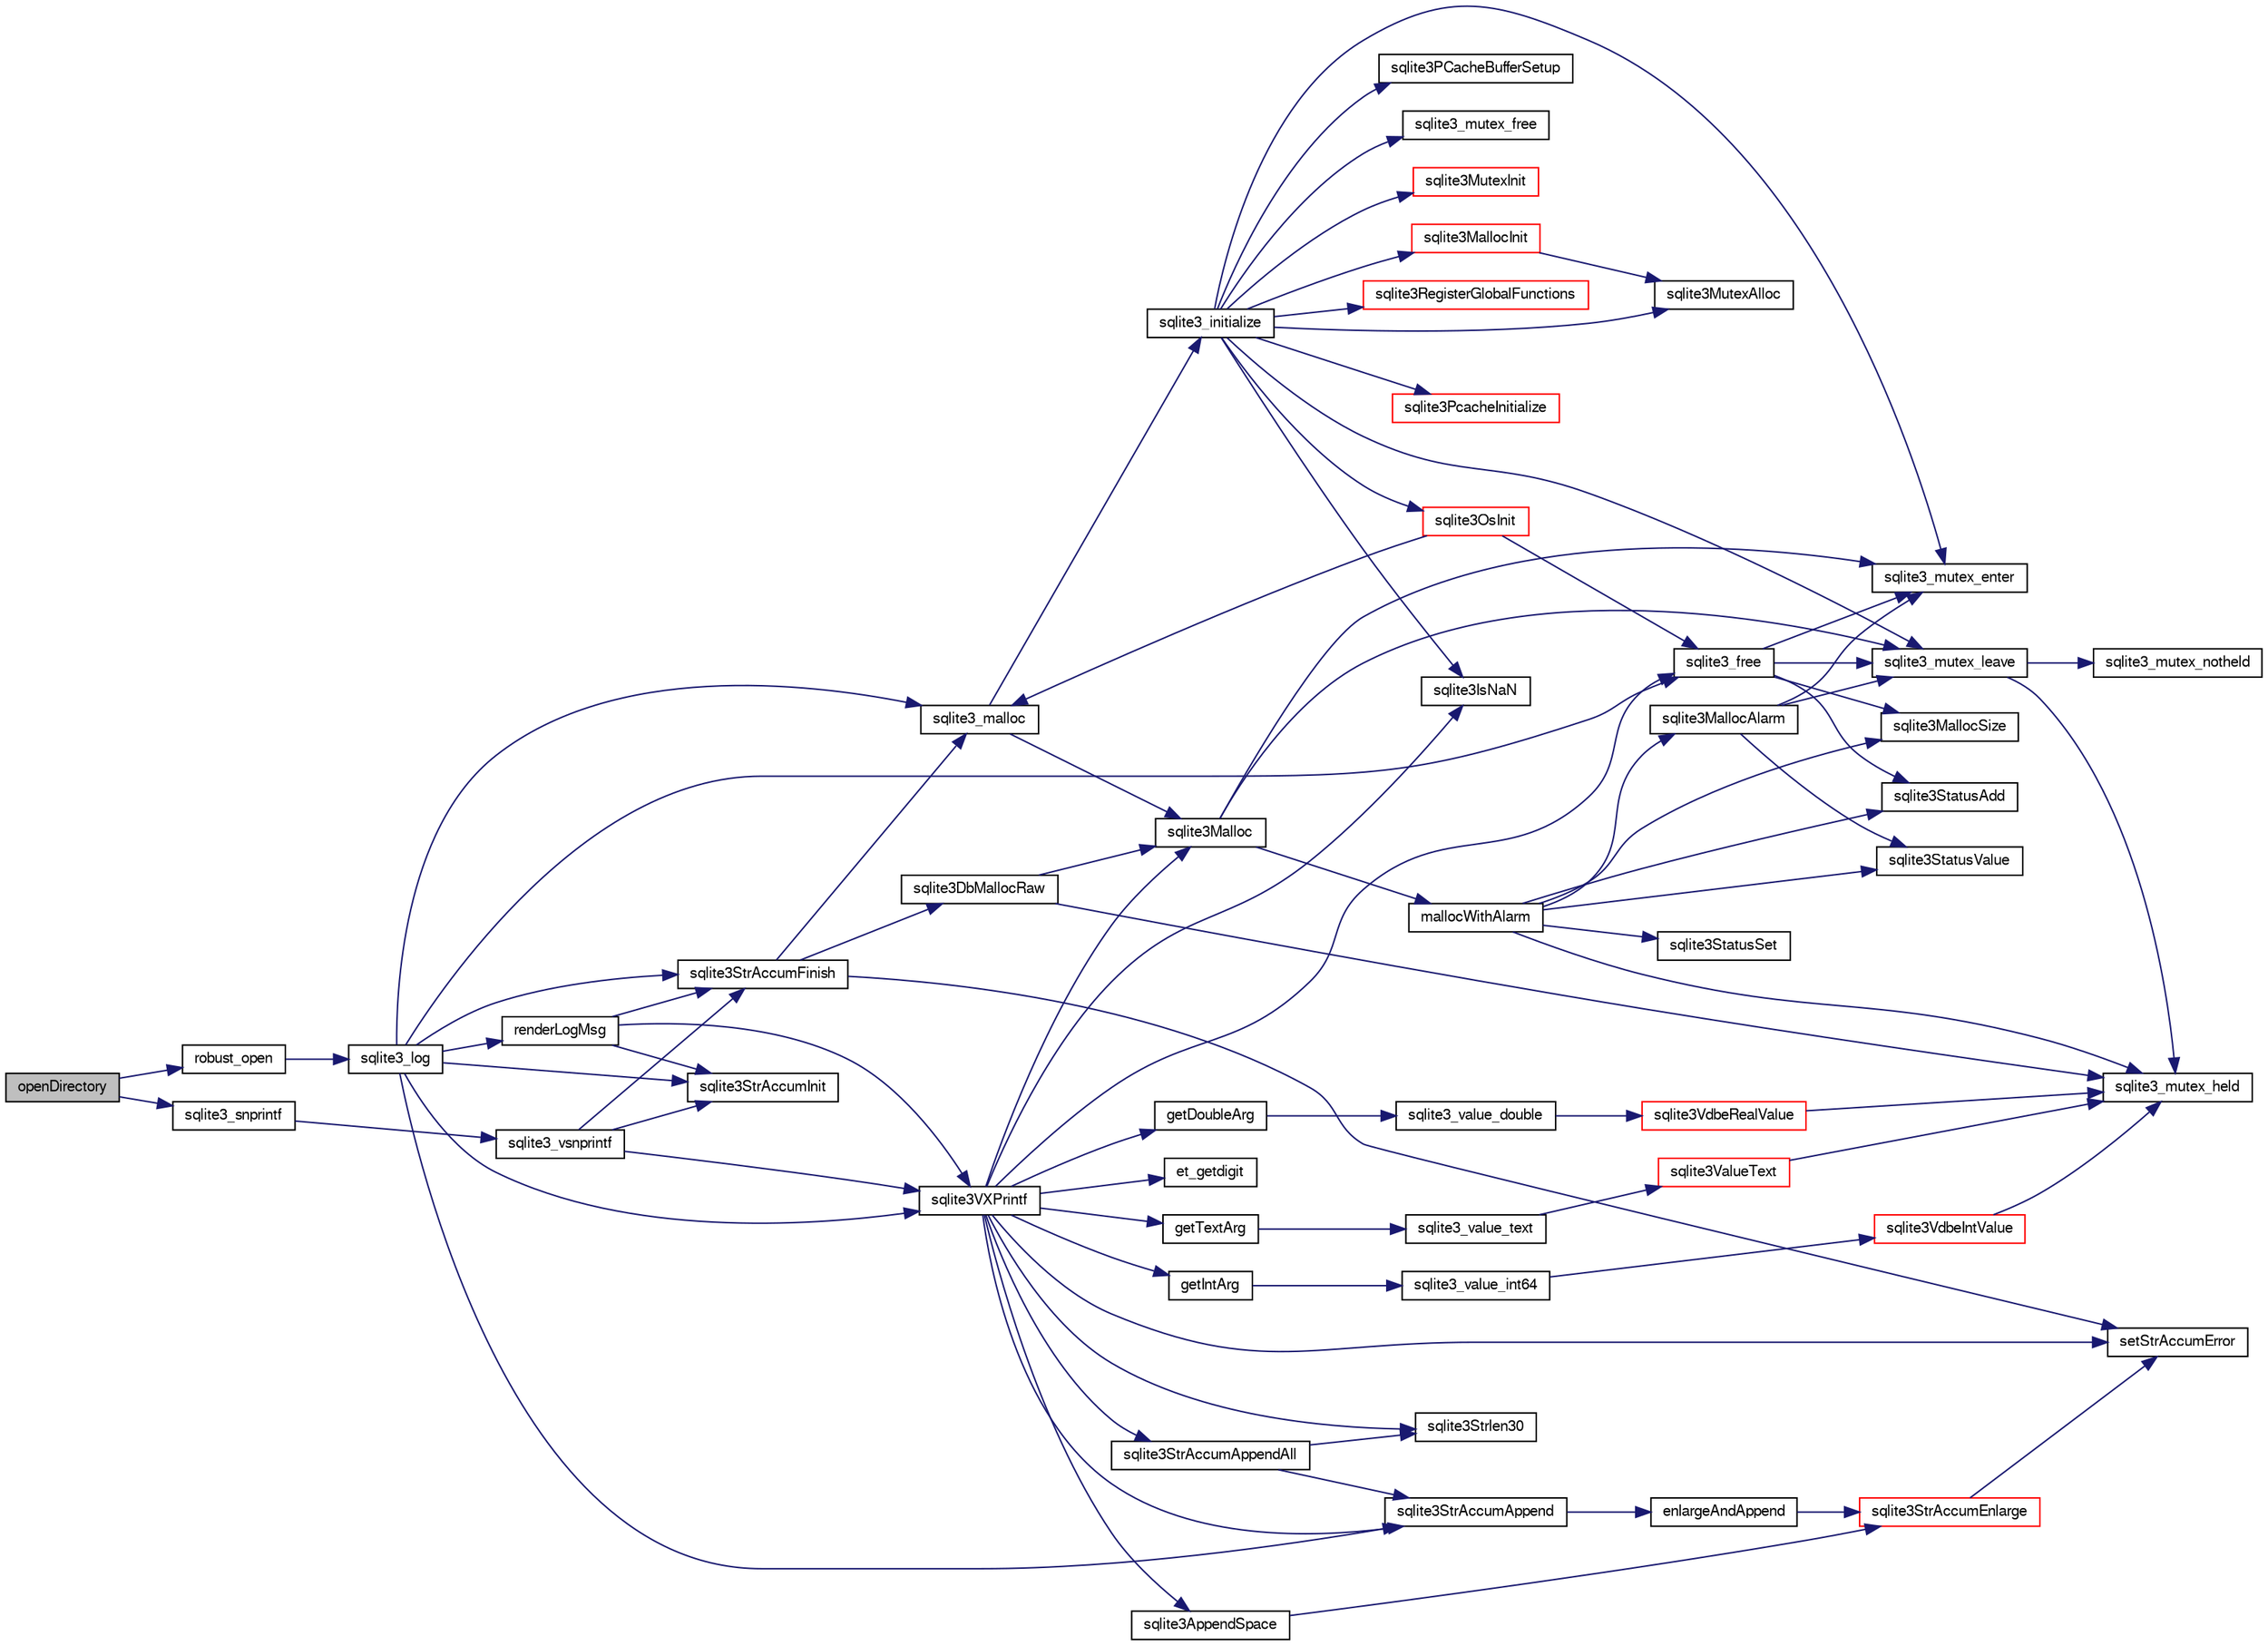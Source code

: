 digraph "openDirectory"
{
  edge [fontname="FreeSans",fontsize="10",labelfontname="FreeSans",labelfontsize="10"];
  node [fontname="FreeSans",fontsize="10",shape=record];
  rankdir="LR";
  Node187251 [label="openDirectory",height=0.2,width=0.4,color="black", fillcolor="grey75", style="filled", fontcolor="black"];
  Node187251 -> Node187252 [color="midnightblue",fontsize="10",style="solid",fontname="FreeSans"];
  Node187252 [label="sqlite3_snprintf",height=0.2,width=0.4,color="black", fillcolor="white", style="filled",URL="$sqlite3_8c.html#aa2695a752e971577f5784122f2013c40"];
  Node187252 -> Node187253 [color="midnightblue",fontsize="10",style="solid",fontname="FreeSans"];
  Node187253 [label="sqlite3_vsnprintf",height=0.2,width=0.4,color="black", fillcolor="white", style="filled",URL="$sqlite3_8c.html#a0862c03aea71d62847e452aa655add42"];
  Node187253 -> Node187254 [color="midnightblue",fontsize="10",style="solid",fontname="FreeSans"];
  Node187254 [label="sqlite3StrAccumInit",height=0.2,width=0.4,color="black", fillcolor="white", style="filled",URL="$sqlite3_8c.html#aabf95e113b9d54d519cd15a56215f560"];
  Node187253 -> Node187255 [color="midnightblue",fontsize="10",style="solid",fontname="FreeSans"];
  Node187255 [label="sqlite3VXPrintf",height=0.2,width=0.4,color="black", fillcolor="white", style="filled",URL="$sqlite3_8c.html#a63c25806c9bd4a2b76f9a0eb232c6bde"];
  Node187255 -> Node187256 [color="midnightblue",fontsize="10",style="solid",fontname="FreeSans"];
  Node187256 [label="sqlite3StrAccumAppend",height=0.2,width=0.4,color="black", fillcolor="white", style="filled",URL="$sqlite3_8c.html#a56664fa33def33c5a5245b623441d5e0"];
  Node187256 -> Node187257 [color="midnightblue",fontsize="10",style="solid",fontname="FreeSans"];
  Node187257 [label="enlargeAndAppend",height=0.2,width=0.4,color="black", fillcolor="white", style="filled",URL="$sqlite3_8c.html#a25b21e61dc0883d849890eaa8a18088a"];
  Node187257 -> Node187258 [color="midnightblue",fontsize="10",style="solid",fontname="FreeSans"];
  Node187258 [label="sqlite3StrAccumEnlarge",height=0.2,width=0.4,color="red", fillcolor="white", style="filled",URL="$sqlite3_8c.html#a38976500a97c69d65086eeccca82dd96"];
  Node187258 -> Node187259 [color="midnightblue",fontsize="10",style="solid",fontname="FreeSans"];
  Node187259 [label="setStrAccumError",height=0.2,width=0.4,color="black", fillcolor="white", style="filled",URL="$sqlite3_8c.html#a3dc479a1fc8ba1ab8edfe51f8a0b102c"];
  Node187255 -> Node187528 [color="midnightblue",fontsize="10",style="solid",fontname="FreeSans"];
  Node187528 [label="getIntArg",height=0.2,width=0.4,color="black", fillcolor="white", style="filled",URL="$sqlite3_8c.html#abff258963dbd9205fb299851a64c67be"];
  Node187528 -> Node187412 [color="midnightblue",fontsize="10",style="solid",fontname="FreeSans"];
  Node187412 [label="sqlite3_value_int64",height=0.2,width=0.4,color="black", fillcolor="white", style="filled",URL="$sqlite3_8c.html#ab38d8627f4750672e72712df0b709e0d"];
  Node187412 -> Node187400 [color="midnightblue",fontsize="10",style="solid",fontname="FreeSans"];
  Node187400 [label="sqlite3VdbeIntValue",height=0.2,width=0.4,color="red", fillcolor="white", style="filled",URL="$sqlite3_8c.html#a3dc28e3bfdbecf81633c3697a3aacd45"];
  Node187400 -> Node187262 [color="midnightblue",fontsize="10",style="solid",fontname="FreeSans"];
  Node187262 [label="sqlite3_mutex_held",height=0.2,width=0.4,color="black", fillcolor="white", style="filled",URL="$sqlite3_8c.html#acf77da68932b6bc163c5e68547ecc3e7"];
  Node187255 -> Node187274 [color="midnightblue",fontsize="10",style="solid",fontname="FreeSans"];
  Node187274 [label="sqlite3Malloc",height=0.2,width=0.4,color="black", fillcolor="white", style="filled",URL="$sqlite3_8c.html#a361a2eaa846b1885f123abe46f5d8b2b"];
  Node187274 -> Node187268 [color="midnightblue",fontsize="10",style="solid",fontname="FreeSans"];
  Node187268 [label="sqlite3_mutex_enter",height=0.2,width=0.4,color="black", fillcolor="white", style="filled",URL="$sqlite3_8c.html#a1c12cde690bd89f104de5cbad12a6bf5"];
  Node187274 -> Node187275 [color="midnightblue",fontsize="10",style="solid",fontname="FreeSans"];
  Node187275 [label="mallocWithAlarm",height=0.2,width=0.4,color="black", fillcolor="white", style="filled",URL="$sqlite3_8c.html#ab070d5cf8e48ec8a6a43cf025d48598b"];
  Node187275 -> Node187262 [color="midnightblue",fontsize="10",style="solid",fontname="FreeSans"];
  Node187275 -> Node187276 [color="midnightblue",fontsize="10",style="solid",fontname="FreeSans"];
  Node187276 [label="sqlite3StatusSet",height=0.2,width=0.4,color="black", fillcolor="white", style="filled",URL="$sqlite3_8c.html#afec7586c01fcb5ea17dc9d7725a589d9"];
  Node187275 -> Node187277 [color="midnightblue",fontsize="10",style="solid",fontname="FreeSans"];
  Node187277 [label="sqlite3StatusValue",height=0.2,width=0.4,color="black", fillcolor="white", style="filled",URL="$sqlite3_8c.html#a30b8ac296c6e200c1fa57708d52c6ef6"];
  Node187275 -> Node187278 [color="midnightblue",fontsize="10",style="solid",fontname="FreeSans"];
  Node187278 [label="sqlite3MallocAlarm",height=0.2,width=0.4,color="black", fillcolor="white", style="filled",URL="$sqlite3_8c.html#ada66988e8471d1198f3219c062377508"];
  Node187278 -> Node187277 [color="midnightblue",fontsize="10",style="solid",fontname="FreeSans"];
  Node187278 -> Node187270 [color="midnightblue",fontsize="10",style="solid",fontname="FreeSans"];
  Node187270 [label="sqlite3_mutex_leave",height=0.2,width=0.4,color="black", fillcolor="white", style="filled",URL="$sqlite3_8c.html#a5838d235601dbd3c1fa993555c6bcc93"];
  Node187270 -> Node187262 [color="midnightblue",fontsize="10",style="solid",fontname="FreeSans"];
  Node187270 -> Node187271 [color="midnightblue",fontsize="10",style="solid",fontname="FreeSans"];
  Node187271 [label="sqlite3_mutex_notheld",height=0.2,width=0.4,color="black", fillcolor="white", style="filled",URL="$sqlite3_8c.html#a83967c837c1c000d3b5adcfaa688f5dc"];
  Node187278 -> Node187268 [color="midnightblue",fontsize="10",style="solid",fontname="FreeSans"];
  Node187275 -> Node187265 [color="midnightblue",fontsize="10",style="solid",fontname="FreeSans"];
  Node187265 [label="sqlite3MallocSize",height=0.2,width=0.4,color="black", fillcolor="white", style="filled",URL="$sqlite3_8c.html#acf5d2a5f35270bafb050bd2def576955"];
  Node187275 -> Node187269 [color="midnightblue",fontsize="10",style="solid",fontname="FreeSans"];
  Node187269 [label="sqlite3StatusAdd",height=0.2,width=0.4,color="black", fillcolor="white", style="filled",URL="$sqlite3_8c.html#afa029f93586aeab4cc85360905dae9cd"];
  Node187274 -> Node187270 [color="midnightblue",fontsize="10",style="solid",fontname="FreeSans"];
  Node187255 -> Node187259 [color="midnightblue",fontsize="10",style="solid",fontname="FreeSans"];
  Node187255 -> Node187529 [color="midnightblue",fontsize="10",style="solid",fontname="FreeSans"];
  Node187529 [label="getDoubleArg",height=0.2,width=0.4,color="black", fillcolor="white", style="filled",URL="$sqlite3_8c.html#a1cf25120072c85bd261983b24c12c3d9"];
  Node187529 -> Node187416 [color="midnightblue",fontsize="10",style="solid",fontname="FreeSans"];
  Node187416 [label="sqlite3_value_double",height=0.2,width=0.4,color="black", fillcolor="white", style="filled",URL="$sqlite3_8c.html#a3e50c1a2dd484a8b6911c9d163816b88"];
  Node187416 -> Node187417 [color="midnightblue",fontsize="10",style="solid",fontname="FreeSans"];
  Node187417 [label="sqlite3VdbeRealValue",height=0.2,width=0.4,color="red", fillcolor="white", style="filled",URL="$sqlite3_8c.html#a5bf943a4f9a5516911b3bc610e3d64e0"];
  Node187417 -> Node187262 [color="midnightblue",fontsize="10",style="solid",fontname="FreeSans"];
  Node187255 -> Node187421 [color="midnightblue",fontsize="10",style="solid",fontname="FreeSans"];
  Node187421 [label="sqlite3IsNaN",height=0.2,width=0.4,color="black", fillcolor="white", style="filled",URL="$sqlite3_8c.html#aed4d78203877c3486765ccbc7feebb50"];
  Node187255 -> Node187341 [color="midnightblue",fontsize="10",style="solid",fontname="FreeSans"];
  Node187341 [label="sqlite3Strlen30",height=0.2,width=0.4,color="black", fillcolor="white", style="filled",URL="$sqlite3_8c.html#a3dcd80ba41f1a308193dee74857b62a7"];
  Node187255 -> Node187530 [color="midnightblue",fontsize="10",style="solid",fontname="FreeSans"];
  Node187530 [label="et_getdigit",height=0.2,width=0.4,color="black", fillcolor="white", style="filled",URL="$sqlite3_8c.html#a40c5a308749ad07cc2397a53e081bff0"];
  Node187255 -> Node187531 [color="midnightblue",fontsize="10",style="solid",fontname="FreeSans"];
  Node187531 [label="getTextArg",height=0.2,width=0.4,color="black", fillcolor="white", style="filled",URL="$sqlite3_8c.html#afbb41850423ef20071cefaab0431e04d"];
  Node187531 -> Node187346 [color="midnightblue",fontsize="10",style="solid",fontname="FreeSans"];
  Node187346 [label="sqlite3_value_text",height=0.2,width=0.4,color="black", fillcolor="white", style="filled",URL="$sqlite3_8c.html#aef2ace3239e6dd59c74110faa70f8171"];
  Node187346 -> Node187347 [color="midnightblue",fontsize="10",style="solid",fontname="FreeSans"];
  Node187347 [label="sqlite3ValueText",height=0.2,width=0.4,color="red", fillcolor="white", style="filled",URL="$sqlite3_8c.html#ad567a94e52d1adf81f4857fdba00a59b"];
  Node187347 -> Node187262 [color="midnightblue",fontsize="10",style="solid",fontname="FreeSans"];
  Node187255 -> Node187532 [color="midnightblue",fontsize="10",style="solid",fontname="FreeSans"];
  Node187532 [label="sqlite3StrAccumAppendAll",height=0.2,width=0.4,color="black", fillcolor="white", style="filled",URL="$sqlite3_8c.html#acaf8f3e4f99a3c3a4a77e9c987547289"];
  Node187532 -> Node187256 [color="midnightblue",fontsize="10",style="solid",fontname="FreeSans"];
  Node187532 -> Node187341 [color="midnightblue",fontsize="10",style="solid",fontname="FreeSans"];
  Node187255 -> Node187533 [color="midnightblue",fontsize="10",style="solid",fontname="FreeSans"];
  Node187533 [label="sqlite3AppendSpace",height=0.2,width=0.4,color="black", fillcolor="white", style="filled",URL="$sqlite3_8c.html#aefd38a5afc0020d4a93855c3ee7c63a8"];
  Node187533 -> Node187258 [color="midnightblue",fontsize="10",style="solid",fontname="FreeSans"];
  Node187255 -> Node187267 [color="midnightblue",fontsize="10",style="solid",fontname="FreeSans"];
  Node187267 [label="sqlite3_free",height=0.2,width=0.4,color="black", fillcolor="white", style="filled",URL="$sqlite3_8c.html#a6552349e36a8a691af5487999ab09519"];
  Node187267 -> Node187268 [color="midnightblue",fontsize="10",style="solid",fontname="FreeSans"];
  Node187267 -> Node187269 [color="midnightblue",fontsize="10",style="solid",fontname="FreeSans"];
  Node187267 -> Node187265 [color="midnightblue",fontsize="10",style="solid",fontname="FreeSans"];
  Node187267 -> Node187270 [color="midnightblue",fontsize="10",style="solid",fontname="FreeSans"];
  Node187253 -> Node187305 [color="midnightblue",fontsize="10",style="solid",fontname="FreeSans"];
  Node187305 [label="sqlite3StrAccumFinish",height=0.2,width=0.4,color="black", fillcolor="white", style="filled",URL="$sqlite3_8c.html#adb7f26b10ac1b847db6f000ef4c2e2ba"];
  Node187305 -> Node187273 [color="midnightblue",fontsize="10",style="solid",fontname="FreeSans"];
  Node187273 [label="sqlite3DbMallocRaw",height=0.2,width=0.4,color="black", fillcolor="white", style="filled",URL="$sqlite3_8c.html#abbe8be0cf7175e11ddc3e2218fad924e"];
  Node187273 -> Node187262 [color="midnightblue",fontsize="10",style="solid",fontname="FreeSans"];
  Node187273 -> Node187274 [color="midnightblue",fontsize="10",style="solid",fontname="FreeSans"];
  Node187305 -> Node187306 [color="midnightblue",fontsize="10",style="solid",fontname="FreeSans"];
  Node187306 [label="sqlite3_malloc",height=0.2,width=0.4,color="black", fillcolor="white", style="filled",URL="$sqlite3_8c.html#ac79dba55fc32b6a840cf5a9769bce7cd"];
  Node187306 -> Node187280 [color="midnightblue",fontsize="10",style="solid",fontname="FreeSans"];
  Node187280 [label="sqlite3_initialize",height=0.2,width=0.4,color="black", fillcolor="white", style="filled",URL="$sqlite3_8c.html#ab0c0ee2d5d4cf8b28e9572296a8861df"];
  Node187280 -> Node187281 [color="midnightblue",fontsize="10",style="solid",fontname="FreeSans"];
  Node187281 [label="sqlite3MutexInit",height=0.2,width=0.4,color="red", fillcolor="white", style="filled",URL="$sqlite3_8c.html#a7906afcdd1cdb3d0007eb932398a1158"];
  Node187280 -> Node187299 [color="midnightblue",fontsize="10",style="solid",fontname="FreeSans"];
  Node187299 [label="sqlite3MutexAlloc",height=0.2,width=0.4,color="black", fillcolor="white", style="filled",URL="$sqlite3_8c.html#a0e3f432ee581f6876b590e7ad7e84e19"];
  Node187280 -> Node187268 [color="midnightblue",fontsize="10",style="solid",fontname="FreeSans"];
  Node187280 -> Node187300 [color="midnightblue",fontsize="10",style="solid",fontname="FreeSans"];
  Node187300 [label="sqlite3MallocInit",height=0.2,width=0.4,color="red", fillcolor="white", style="filled",URL="$sqlite3_8c.html#a9e06f9e7cad0d83ce80ab493c9533552"];
  Node187300 -> Node187299 [color="midnightblue",fontsize="10",style="solid",fontname="FreeSans"];
  Node187280 -> Node187270 [color="midnightblue",fontsize="10",style="solid",fontname="FreeSans"];
  Node187280 -> Node187343 [color="midnightblue",fontsize="10",style="solid",fontname="FreeSans"];
  Node187343 [label="sqlite3RegisterGlobalFunctions",height=0.2,width=0.4,color="red", fillcolor="white", style="filled",URL="$sqlite3_8c.html#a9f75bd111010f29e1b8d74344473c4ec"];
  Node187280 -> Node187521 [color="midnightblue",fontsize="10",style="solid",fontname="FreeSans"];
  Node187521 [label="sqlite3PcacheInitialize",height=0.2,width=0.4,color="red", fillcolor="white", style="filled",URL="$sqlite3_8c.html#a2902c61ddc88bea002c4d69fe4052b1f"];
  Node187280 -> Node187522 [color="midnightblue",fontsize="10",style="solid",fontname="FreeSans"];
  Node187522 [label="sqlite3OsInit",height=0.2,width=0.4,color="red", fillcolor="white", style="filled",URL="$sqlite3_8c.html#afeaa886fe1ca086a30fd278b1d069762"];
  Node187522 -> Node187306 [color="midnightblue",fontsize="10",style="solid",fontname="FreeSans"];
  Node187522 -> Node187267 [color="midnightblue",fontsize="10",style="solid",fontname="FreeSans"];
  Node187280 -> Node187526 [color="midnightblue",fontsize="10",style="solid",fontname="FreeSans"];
  Node187526 [label="sqlite3PCacheBufferSetup",height=0.2,width=0.4,color="black", fillcolor="white", style="filled",URL="$sqlite3_8c.html#ad18a1eebefdfbc4254f473f7b0101937"];
  Node187280 -> Node187527 [color="midnightblue",fontsize="10",style="solid",fontname="FreeSans"];
  Node187527 [label="sqlite3_mutex_free",height=0.2,width=0.4,color="black", fillcolor="white", style="filled",URL="$sqlite3_8c.html#a2db2e72e08f6873afa9c61b0ec726fec"];
  Node187280 -> Node187421 [color="midnightblue",fontsize="10",style="solid",fontname="FreeSans"];
  Node187306 -> Node187274 [color="midnightblue",fontsize="10",style="solid",fontname="FreeSans"];
  Node187305 -> Node187259 [color="midnightblue",fontsize="10",style="solid",fontname="FreeSans"];
  Node187251 -> Node187534 [color="midnightblue",fontsize="10",style="solid",fontname="FreeSans"];
  Node187534 [label="robust_open",height=0.2,width=0.4,color="black", fillcolor="white", style="filled",URL="$sqlite3_8c.html#a0eb989e531821c6a1deb85a3ba0021c0"];
  Node187534 -> Node187303 [color="midnightblue",fontsize="10",style="solid",fontname="FreeSans"];
  Node187303 [label="sqlite3_log",height=0.2,width=0.4,color="black", fillcolor="white", style="filled",URL="$sqlite3_8c.html#a298c9699bf9c143662c6b1fec4b2dc3b"];
  Node187303 -> Node187304 [color="midnightblue",fontsize="10",style="solid",fontname="FreeSans"];
  Node187304 [label="renderLogMsg",height=0.2,width=0.4,color="black", fillcolor="white", style="filled",URL="$sqlite3_8c.html#a7a02b43ce0a27bb52085c7f446d115af"];
  Node187304 -> Node187254 [color="midnightblue",fontsize="10",style="solid",fontname="FreeSans"];
  Node187304 -> Node187255 [color="midnightblue",fontsize="10",style="solid",fontname="FreeSans"];
  Node187304 -> Node187305 [color="midnightblue",fontsize="10",style="solid",fontname="FreeSans"];
  Node187303 -> Node187254 [color="midnightblue",fontsize="10",style="solid",fontname="FreeSans"];
  Node187303 -> Node187255 [color="midnightblue",fontsize="10",style="solid",fontname="FreeSans"];
  Node187303 -> Node187305 [color="midnightblue",fontsize="10",style="solid",fontname="FreeSans"];
  Node187303 -> Node187306 [color="midnightblue",fontsize="10",style="solid",fontname="FreeSans"];
  Node187303 -> Node187267 [color="midnightblue",fontsize="10",style="solid",fontname="FreeSans"];
  Node187303 -> Node187256 [color="midnightblue",fontsize="10",style="solid",fontname="FreeSans"];
}
